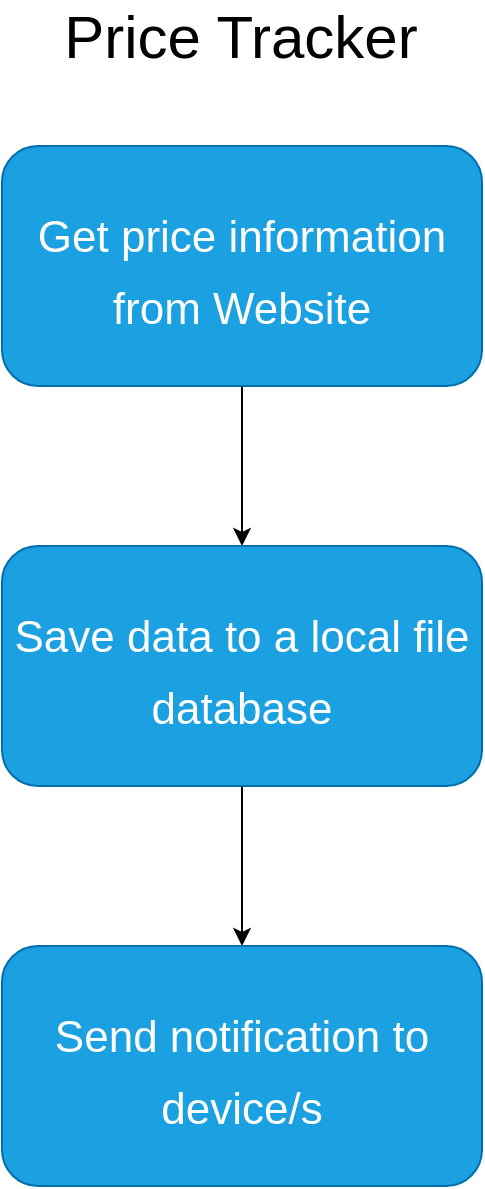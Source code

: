 <mxfile>
    <diagram id="0p3Gvv94CIyfXQVzrCUF" name="Page-1">
        <mxGraphModel dx="716" dy="689" grid="1" gridSize="10" guides="1" tooltips="1" connect="1" arrows="1" fold="1" page="1" pageScale="1" pageWidth="827" pageHeight="1169" background="#ffffff" math="0" shadow="0">
            <root>
                <mxCell id="0"/>
                <mxCell id="1" parent="0"/>
                <mxCell id="2" value="Price Tracker" style="text;align=center;html=1;verticalAlign=middle;whiteSpace=wrap;rounded=0;fontSize=30;fontColor=#000000;" parent="1" vertex="1">
                    <mxGeometry x="303" y="50" width="221" height="30" as="geometry"/>
                </mxCell>
                <mxCell id="5" value="" style="edgeStyle=none;html=1;fontSize=22;strokeColor=#000000;" parent="1" source="3" target="4" edge="1">
                    <mxGeometry relative="1" as="geometry"/>
                </mxCell>
                <mxCell id="3" value="&lt;font style=&quot;font-size: 22px;&quot;&gt;Get price information from Website&lt;/font&gt;" style="rounded=1;whiteSpace=wrap;html=1;fontSize=30;fillColor=#1ba1e2;fontColor=#ffffff;strokeColor=#006EAF;" parent="1" vertex="1">
                    <mxGeometry x="294" y="120" width="240" height="120" as="geometry"/>
                </mxCell>
                <mxCell id="7" value="" style="edgeStyle=none;html=1;fontSize=22;strokeColor=#000000;" parent="1" source="4" target="6" edge="1">
                    <mxGeometry relative="1" as="geometry"/>
                </mxCell>
                <mxCell id="4" value="&lt;font style=&quot;font-size: 22px;&quot;&gt;Save data to a local file database&lt;/font&gt;" style="rounded=1;whiteSpace=wrap;html=1;fontSize=30;fillColor=#1ba1e2;fontColor=#ffffff;strokeColor=#006EAF;" parent="1" vertex="1">
                    <mxGeometry x="294" y="320" width="240" height="120" as="geometry"/>
                </mxCell>
                <mxCell id="6" value="&lt;font style=&quot;font-size: 22px;&quot;&gt;Send notification to device/s&lt;/font&gt;" style="rounded=1;whiteSpace=wrap;html=1;fontSize=30;fillColor=#1ba1e2;fontColor=#ffffff;strokeColor=#006EAF;" parent="1" vertex="1">
                    <mxGeometry x="294" y="520" width="240" height="120" as="geometry"/>
                </mxCell>
            </root>
        </mxGraphModel>
    </diagram>
</mxfile>